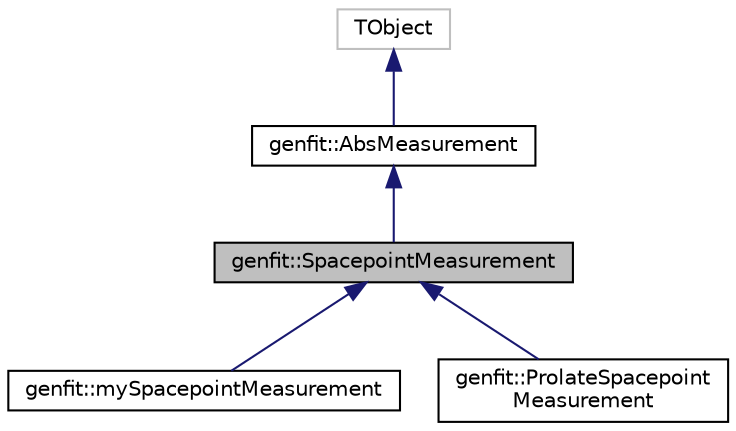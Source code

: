 digraph "genfit::SpacepointMeasurement"
{
 // LATEX_PDF_SIZE
  edge [fontname="Helvetica",fontsize="10",labelfontname="Helvetica",labelfontsize="10"];
  node [fontname="Helvetica",fontsize="10",shape=record];
  Node1 [label="genfit::SpacepointMeasurement",height=0.2,width=0.4,color="black", fillcolor="grey75", style="filled", fontcolor="black",tooltip="Class for measurements implementing a space point hit geometry."];
  Node2 -> Node1 [dir="back",color="midnightblue",fontsize="10",style="solid",fontname="Helvetica"];
  Node2 [label="genfit::AbsMeasurement",height=0.2,width=0.4,color="black", fillcolor="white", style="filled",URL="$classgenfit_1_1AbsMeasurement.html",tooltip="Contains the measurement and covariance in raw detector coordinates."];
  Node3 -> Node2 [dir="back",color="midnightblue",fontsize="10",style="solid",fontname="Helvetica"];
  Node3 [label="TObject",height=0.2,width=0.4,color="grey75", fillcolor="white", style="filled",tooltip=" "];
  Node1 -> Node4 [dir="back",color="midnightblue",fontsize="10",style="solid",fontname="Helvetica"];
  Node4 [label="genfit::mySpacepointMeasurement",height=0.2,width=0.4,color="black", fillcolor="white", style="filled",URL="$classgenfit_1_1mySpacepointMeasurement.html",tooltip="Example class for a spacepoint measurement which can be created from mySpacepointDetectorHit via the ..."];
  Node1 -> Node5 [dir="back",color="midnightblue",fontsize="10",style="solid",fontname="Helvetica"];
  Node5 [label="genfit::ProlateSpacepoint\lMeasurement",height=0.2,width=0.4,color="black", fillcolor="white", style="filled",URL="$classgenfit_1_1ProlateSpacepointMeasurement.html",tooltip="Class for measurements implementing a space point hit geometry with a very prolate form of the covari..."];
}
